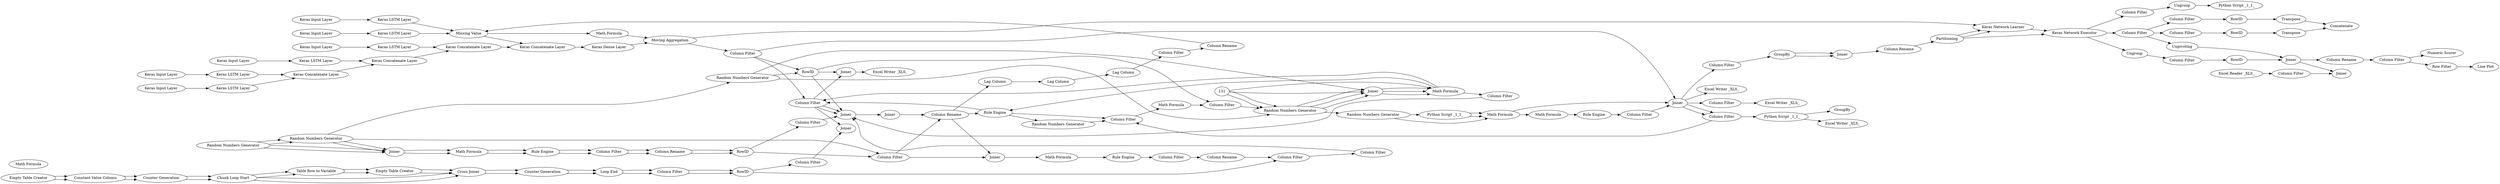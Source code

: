 digraph {
	26 [label="Keras Input Layer"]
	28 [label="Keras LSTM Layer"]
	29 [label="Keras Network Learner"]
	36 [label="Keras Dense Layer"]
	42 [label="Keras Concatenate Layer"]
	44 [label="Keras Dense Layer"]
	65 [label=Partitioning]
	66 [label="Keras Network Executor"]
	115 [label=Joiner]
	116 [label=Joiner]
	117 [label=Joiner]
	119 [label="Column Rename"]
	121 [label="Column Rename"]
	2 [label="Random Numbers Generator"]
	3 [label=Joiner]
	4 [label="Math Formula"]
	5 [label="Rule Engine"]
	6 [label="Column Filter"]
	7 [label="Column Rename"]
	78 [label="Empty Table Creator"]
	79 [label="Constant Value Column"]
	80 [label="Cross Joiner"]
	81 [label="Empty Table Creator"]
	82 [label="Loop End"]
	83 [label="Table Row to Variable"]
	84 [label="Chunk Loop Start"]
	85 [label="Counter Generation"]
	86 [label="Counter Generation"]
	87 [label=RowID]
	89 [label=RowID]
	90 [label="Column Filter"]
	91 [label=Joiner]
	92 [label="Random Numbers Generator"]
	94 [label="Column Filter"]
	95 [label="Column Filter"]
	98 [label="Column Filter"]
	101 [label="Column Filter"]
	103 [label="Random Numbers Generator"]
	104 [label=Joiner]
	105 [label="Math Formula"]
	106 [label="Rule Engine"]
	107 [label="Column Filter"]
	108 [label="Column Rename"]
	109 [label=RowID]
	110 [label="Random Numbers Generator"]
	111 [label="Random Numbers Generator"]
	112 [label=Joiner]
	113 [label="Math Formula"]
	114 [label="Rule Engine"]
	115 [label="Column Filter"]
	116 [label="Column Rename"]
	117 [label=RowID]
	118 [label="Random Numbers Generator"]
	119 [label="Column Rename"]
	22 [label=Joiner]
	23 [label=Joiner]
	37 [label="Lag Column"]
	38 [label="Lag Column"]
	39 [label="Lag Column"]
	40 [label="Column Filter"]
	41 [label="Column Rename"]
	42 [label="Missing Value"]
	43 [label="Math Formula"]
	44 [label="Moving Aggregation"]
	50 [label="Column Filter"]
	103 [label="Column Rename"]
	2 [label="Random Numbers Generator"]
	3 [label=Joiner]
	4 [label="Math Formula"]
	5 [label="Rule Engine"]
	6 [label="Column Filter"]
	7 [label="Column Rename"]
	78 [label="Empty Table Creator"]
	79 [label="Constant Value Column"]
	80 [label="Cross Joiner"]
	81 [label="Empty Table Creator"]
	82 [label="Loop End"]
	83 [label="Table Row to Variable"]
	84 [label="Chunk Loop Start"]
	85 [label="Counter Generation"]
	86 [label="Counter Generation"]
	87 [label=RowID]
	89 [label=RowID]
	90 [label="Column Filter"]
	92 [label="Random Numbers Generator"]
	109 [label="Column Filter"]
	110 [label="Column Filter"]
	112 [label="Column Filter"]
	114 [label="Column Filter"]
	115 [label="Random Numbers Generator"]
	116 [label=Joiner]
	117 [label="Math Formula"]
	118 [label="Rule Engine"]
	119 [label="Column Filter"]
	120 [label="Column Rename"]
	121 [label=RowID]
	122 [label="Random Numbers Generator"]
	123 [label="Random Numbers Generator"]
	124 [label=Joiner]
	125 [label="Math Formula"]
	126 [label="Rule Engine"]
	127 [label="Column Filter"]
	128 [label="Column Rename"]
	129 [label=RowID]
	130 [label="Random Numbers Generator"]
	134 [label="Keras LSTM Layer"]
	135 [label="Keras Input Layer"]
	136 [label="Column Rename"]
	137 [label="Keras Input Layer"]
	138 [label="Keras LSTM Layer"]
	139 [label="Keras Input Layer"]
	140 [label="Keras LSTM Layer"]
	141 [label="Keras Input Layer"]
	142 [label="Keras LSTM Layer"]
	143 [label="Keras Input Layer"]
	144 [label="Keras LSTM Layer"]
	145 [label="Keras Concatenate Layer"]
	146 [label="Keras Concatenate Layer"]
	147 [label="Keras Concatenate Layer"]
	148 [label="Keras Concatenate Layer"]
	150 [label="Column Filter"]
	151 [label=Ungroup]
	153 [label="Column Filter"]
	154 [label="Column Filter"]
	155 [label="Column Filter"]
	156 [label=Transpose]
	157 [label=Transpose]
	158 [label=RowID]
	159 [label=RowID]
	161 [label=Concatenate]
	166 [label="Python Script _1_1_"]
	169 [label=Joiner]
	51 [label=GroupBy]
	77 [label="Python Script _1_1_"]
	120 [label="Math Formula"]
	123 [label="Python Script _1_1_"]
	124 [label="Math Formula"]
	128 [label=Joiner]
	129 [label="Column Filter"]
	132 [label=GroupBy]
	133 [label="Column Filter"]
	164 [label="Column Filter"]
	165 [label="Excel Writer _XLS_"]
	167 [label="Excel Writer _XLS_"]
	168 [label="Excel Writer _XLS_"]
	171 [label=Ungroup]
	172 [label="Column Filter"]
	173 [label=Unpivoting]
	174 [label=Joiner]
	175 [label=RowID]
	176 [label=Joiner]
	177 [label="Excel Writer _XLS_"]
	178 [label=Joiner]
	179 [label="Excel Reader _XLS_"]
	180 [label="Column Filter"]
	181 [label="Column Filter"]
	182 [label="Column Rename"]
	183 [label="Numeric Scorer"]
	184 [label="Line Plot"]
	185 [label="Row Filter"]
	22 -> 23
	23 -> 103
	37 -> 38
	38 -> 39
	39 -> 40
	40 -> 41
	41 -> 42
	42 -> 43
	43 -> 44
	44 -> 50
	103 -> 37
	2 -> 3
	2 -> 110
	3 -> 4
	4 -> 5
	5 -> 6
	6 -> 7
	7 -> 89
	78 -> 79
	79 -> 86
	80 -> 85
	81 -> 80
	82 -> 90
	83 -> 81
	84 -> 80
	84 -> 83
	85 -> 82
	86 -> 84
	87 -> 94
	89 -> 95
	90 -> 87
	92 -> 2
	92 -> 3
	94 -> 91
	95 -> 22
	98 -> 22
	101 -> 22
	103 -> 104
	103 -> 118
	104 -> 105
	105 -> 106
	106 -> 107
	107 -> 108
	108 -> 109
	109 -> 98
	110 -> 104
	110 -> 103
	111 -> 112
	112 -> 113
	113 -> 114
	114 -> 115
	115 -> 116
	116 -> 117
	117 -> 101
	118 -> 112
	118 -> 111
	119 -> 91
	50 -> 119
	2 -> 3
	2 -> 122
	3 -> 4
	4 -> 5
	5 -> 6
	6 -> 7
	7 -> 89
	78 -> 79
	79 -> 86
	80 -> 85
	81 -> 80
	82 -> 90
	83 -> 81
	84 -> 80
	84 -> 83
	85 -> 82
	86 -> 84
	87 -> 109
	89 -> 110
	90 -> 87
	92 -> 2
	92 -> 3
	115 -> 116
	115 -> 130
	116 -> 117
	117 -> 118
	118 -> 119
	119 -> 22
	50 -> 121
	121 -> 114
	122 -> 115
	122 -> 116
	123 -> 124
	124 -> 125
	125 -> 126
	126 -> 127
	127 -> 128
	128 -> 129
	129 -> 112
	130 -> 123
	130 -> 124
	77 -> 167
	77 -> 51
	50 -> 128
	123 -> 124
	124 -> 128
	128 -> 129
	128 -> 164
	128 -> 133
	128 -> 168
	129 -> 77
	133 -> 132
	164 -> 165
	26 -> 28
	28 -> 42
	29 -> 66
	36 -> 44
	42 -> 147
	44 -> 29
	65 -> 66
	65 -> 29
	65 -> 29
	66 -> 150
	66 -> 153
	66 -> 171
	115 -> 116
	116 -> 117
	117 -> 119
	119 -> 176
	119 -> 22
	121 -> 176
	121 -> 22
	122 -> 121
	131 -> 115
	131 -> 115
	131 -> 117
	131 -> 116
	134 -> 42
	135 -> 134
	136 -> 65
	137 -> 138
	138 -> 148
	139 -> 140
	140 -> 145
	141 -> 142
	142 -> 146
	143 -> 144
	144 -> 145
	145 -> 146
	146 -> 148
	147 -> 36
	148 -> 147
	150 -> 151
	151 -> 166
	153 -> 155
	153 -> 154
	153 -> 173
	154 -> 159
	155 -> 158
	156 -> 161
	157 -> 161
	158 -> 157
	159 -> 156
	169 -> 136
	132 -> 169
	132 -> 169
	171 -> 172
	172 -> 175
	173 -> 174
	174 -> 178
	174 -> 182
	175 -> 174
	176 -> 177
	179 -> 180
	180 -> 178
	181 -> 183
	181 -> 185
	182 -> 181
	185 -> 184
	rankdir=LR
}
